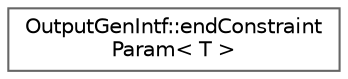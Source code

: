 digraph "Graphical Class Hierarchy"
{
 // INTERACTIVE_SVG=YES
 // LATEX_PDF_SIZE
  bgcolor="transparent";
  edge [fontname=Helvetica,fontsize=10,labelfontname=Helvetica,labelfontsize=10];
  node [fontname=Helvetica,fontsize=10,shape=box,height=0.2,width=0.4];
  rankdir="LR";
  Node0 [label="OutputGenIntf::endConstraint\lParam\< T \>",height=0.2,width=0.4,color="grey40", fillcolor="white", style="filled",URL="$d6/dc8/struct_output_gen_intf_1_1end_constraint_param.html",tooltip=" "];
}
